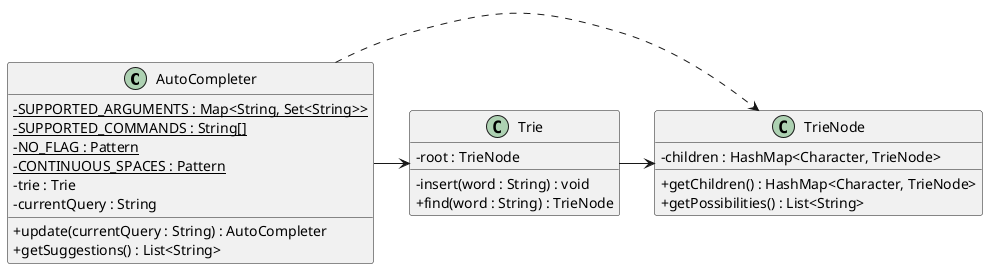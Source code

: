 @startuml
skinparam classAttributeIconSize 0

class AutoCompleter {
    -{static} SUPPORTED_ARGUMENTS : Map<String, Set<String>>
    -{static} SUPPORTED_COMMANDS : String[]
    -{static} NO_FLAG : Pattern
    -{static} CONTINUOUS_SPACES : Pattern
    -trie : Trie
    -currentQuery : String

    +update(currentQuery : String) : AutoCompleter
    +getSuggestions() : List<String>
}

class Trie {
    -root : TrieNode

    -insert(word : String) : void
    +find(word : String) : TrieNode
}

class TrieNode {
    -children : HashMap<Character, TrieNode>

    +getChildren() : HashMap<Character, TrieNode>
    +getPossibilities() : List<String>
}

AutoCompleter -right-> Trie
AutoCompleter .right.> TrieNode
Trie -right-> TrieNode
@enduml

